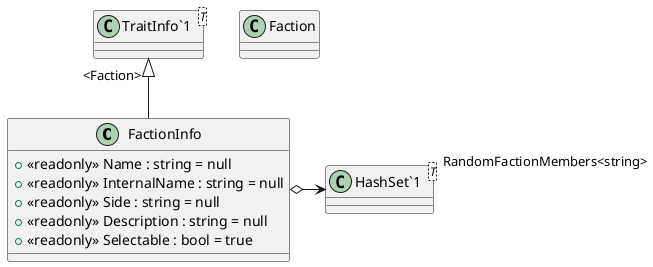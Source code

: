 @startuml
class FactionInfo {
    + <<readonly>> Name : string = null
    + <<readonly>> InternalName : string = null
    + <<readonly>> Side : string = null
    + <<readonly>> Description : string = null
    + <<readonly>> Selectable : bool = true
}
class Faction {
}
class "TraitInfo`1"<T> {
}
class "HashSet`1"<T> {
}
"TraitInfo`1" "<Faction>" <|-- FactionInfo
FactionInfo o-> "RandomFactionMembers<string>" "HashSet`1"
@enduml

